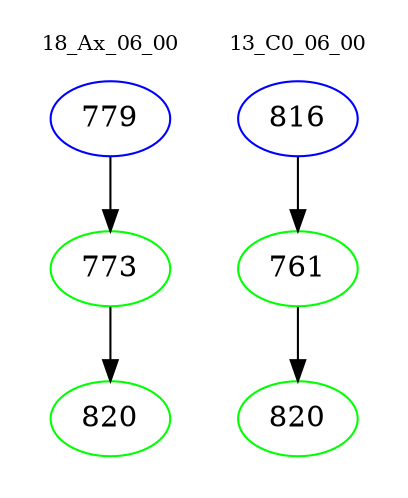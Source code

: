 digraph{
subgraph cluster_0 {
color = white
label = "18_Ax_06_00";
fontsize=10;
T0_779 [label="779", color="blue"]
T0_779 -> T0_773 [color="black"]
T0_773 [label="773", color="green"]
T0_773 -> T0_820 [color="black"]
T0_820 [label="820", color="green"]
}
subgraph cluster_1 {
color = white
label = "13_C0_06_00";
fontsize=10;
T1_816 [label="816", color="blue"]
T1_816 -> T1_761 [color="black"]
T1_761 [label="761", color="green"]
T1_761 -> T1_820 [color="black"]
T1_820 [label="820", color="green"]
}
}
